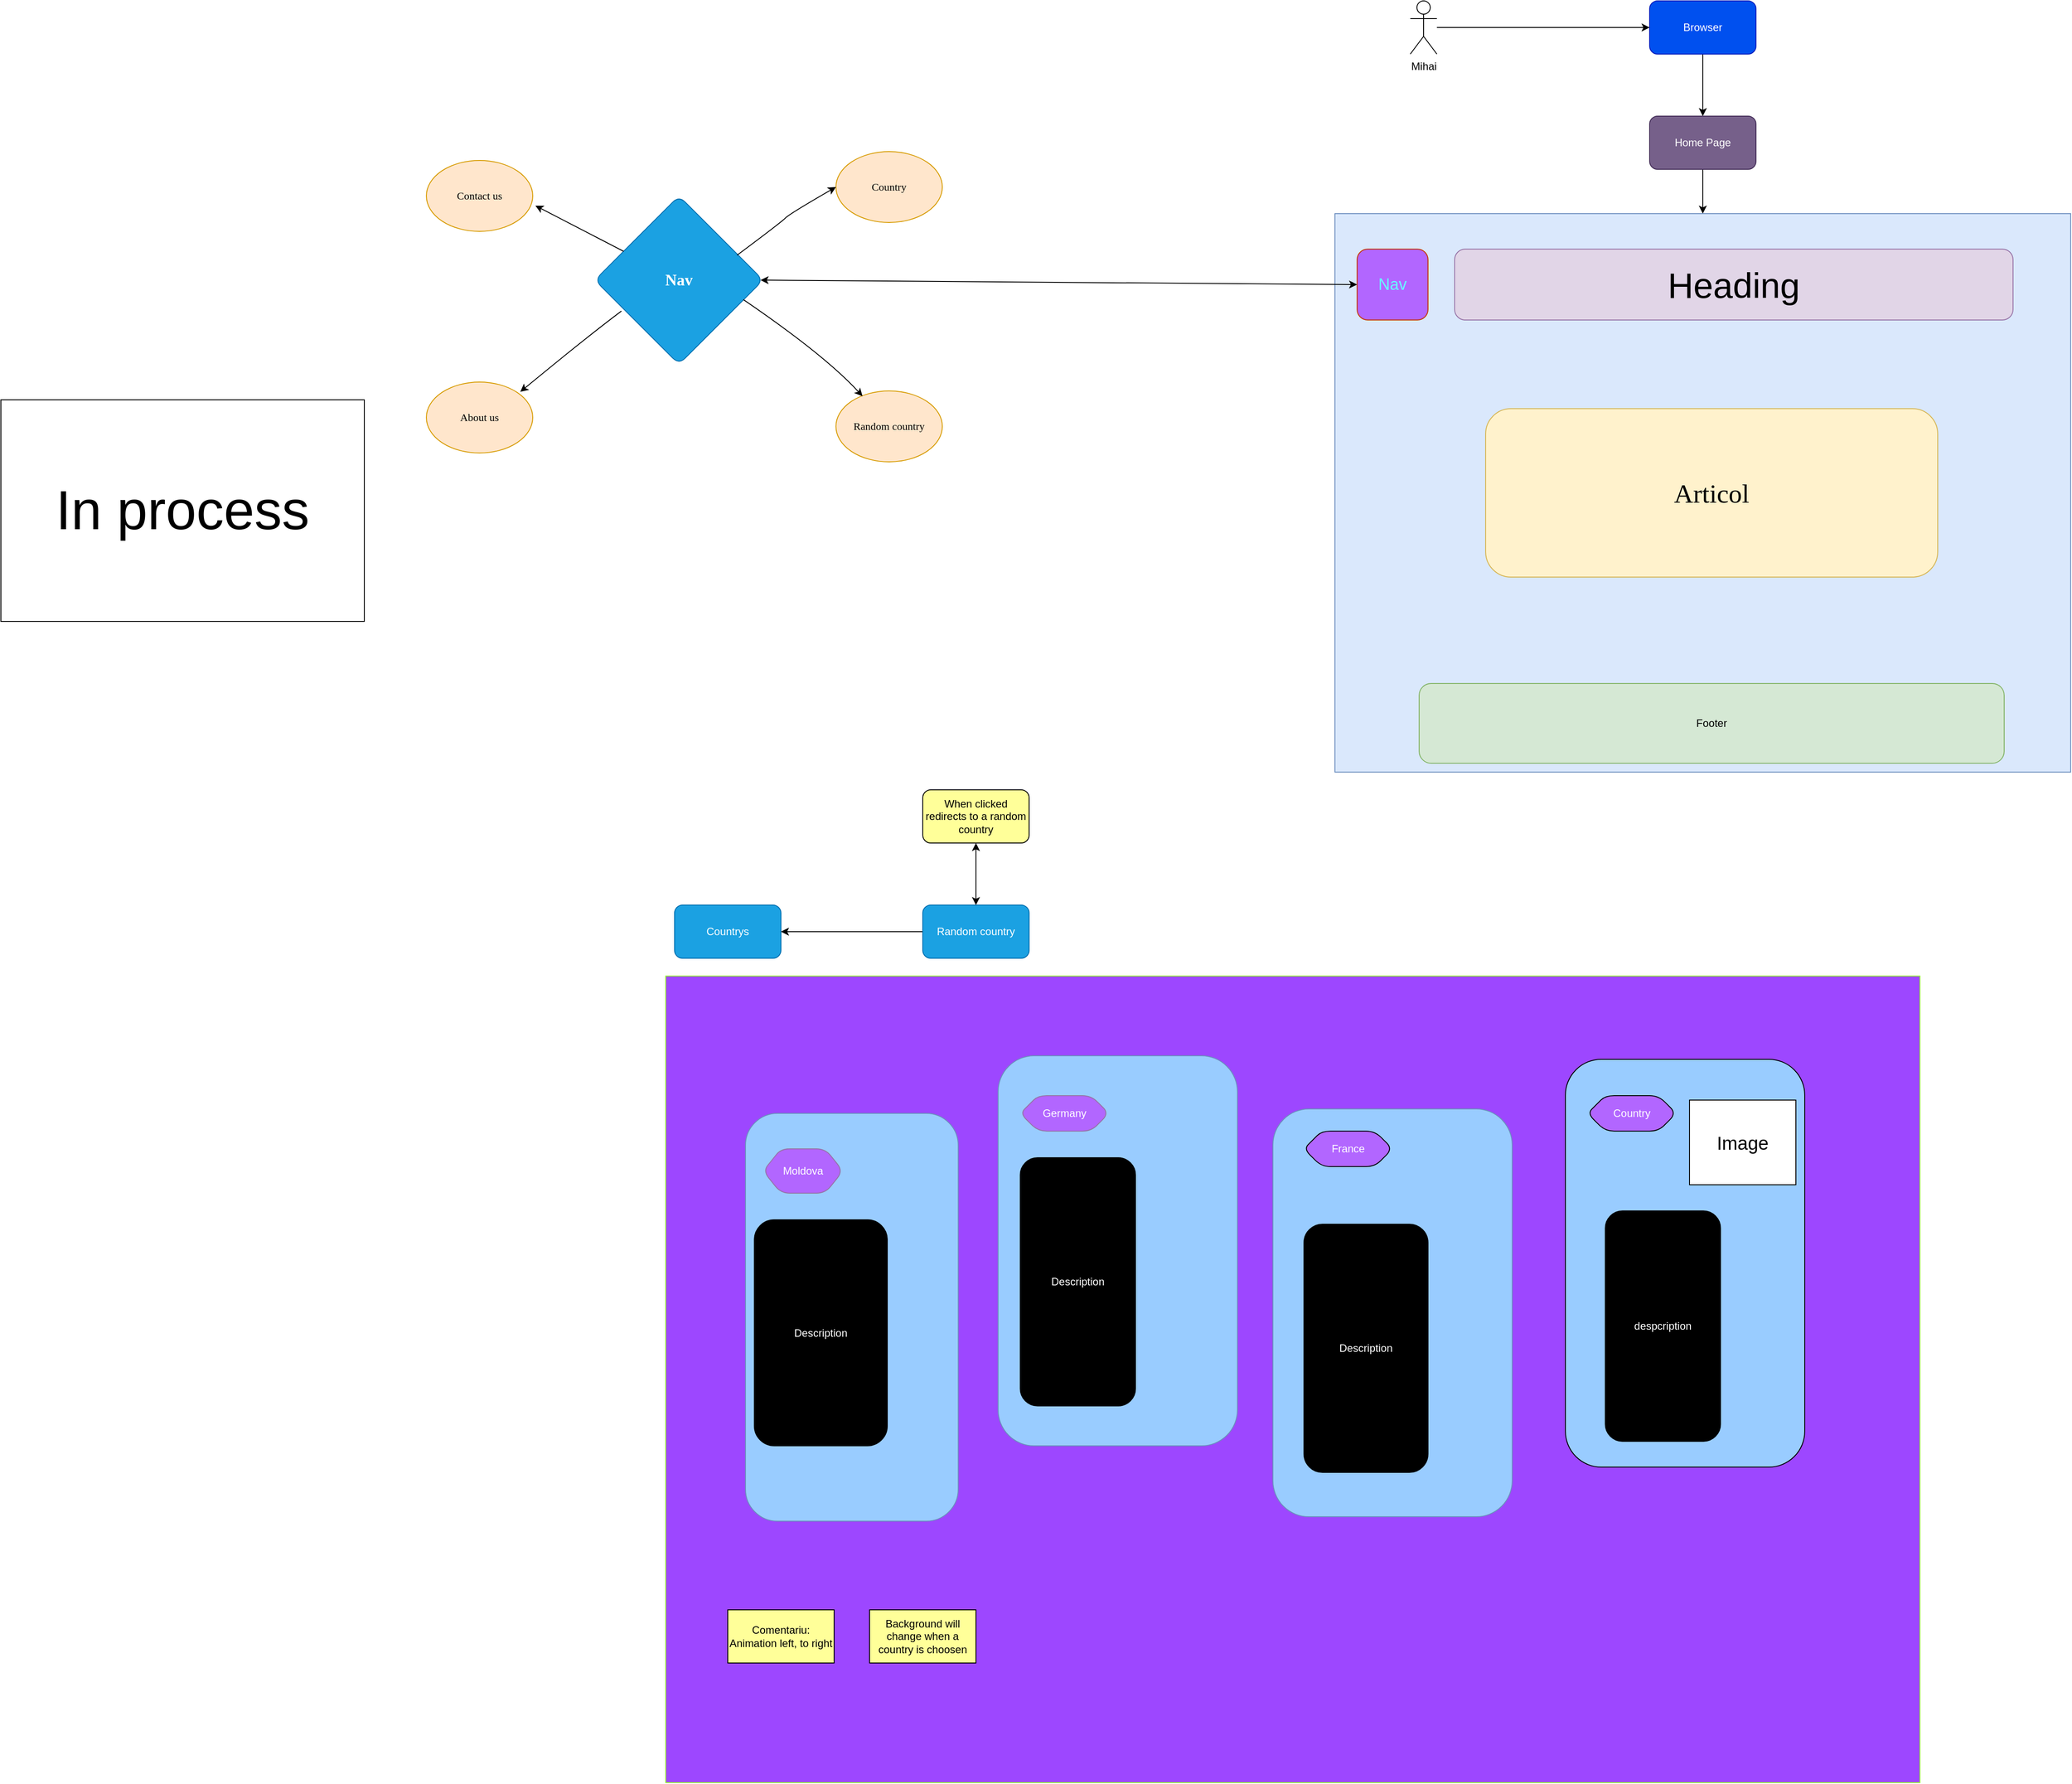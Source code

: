 <mxfile version="15.3.7" type="github">
  <diagram id="b1_00yB5uApa2LcKgeh4" name="Home page">
    <mxGraphModel dx="3904" dy="1148" grid="1" gridSize="10" guides="1" tooltips="1" connect="1" arrows="1" fold="1" page="1" pageScale="1" pageWidth="850" pageHeight="1100" math="0" shadow="0">
      <root>
        <mxCell id="0" />
        <mxCell id="1" parent="0" />
        <mxCell id="9qxW6SAQw-OEDm3y2XXn-19" value="" style="rounded=0;whiteSpace=wrap;html=1;fillColor=#9D47FF;strokeColor=#99FF33;" parent="1" vertex="1">
          <mxGeometry x="-870" y="1180" width="1415" height="910" as="geometry" />
        </mxCell>
        <mxCell id="4E_jJfNS61fkHT7GmWl9-1" style="edgeStyle=orthogonalEdgeStyle;curved=0;rounded=1;sketch=0;orthogonalLoop=1;jettySize=auto;html=1;" parent="1" source="4E_jJfNS61fkHT7GmWl9-2" target="4E_jJfNS61fkHT7GmWl9-4" edge="1">
          <mxGeometry relative="1" as="geometry" />
        </mxCell>
        <mxCell id="4E_jJfNS61fkHT7GmWl9-2" value="Mihai" style="shape=umlActor;verticalLabelPosition=bottom;verticalAlign=top;html=1;outlineConnect=0;" parent="1" vertex="1">
          <mxGeometry x="-30" y="80" width="30" height="60" as="geometry" />
        </mxCell>
        <mxCell id="4E_jJfNS61fkHT7GmWl9-3" style="edgeStyle=orthogonalEdgeStyle;curved=0;rounded=1;sketch=0;orthogonalLoop=1;jettySize=auto;html=1;exitX=0.5;exitY=1;exitDx=0;exitDy=0;" parent="1" source="4E_jJfNS61fkHT7GmWl9-4" target="4E_jJfNS61fkHT7GmWl9-9" edge="1">
          <mxGeometry relative="1" as="geometry" />
        </mxCell>
        <mxCell id="4E_jJfNS61fkHT7GmWl9-4" value="Browser" style="rounded=1;whiteSpace=wrap;html=1;sketch=0;fillColor=#0050ef;strokeColor=#001DBC;fontColor=#ffffff;" parent="1" vertex="1">
          <mxGeometry x="240" y="80" width="120" height="60" as="geometry" />
        </mxCell>
        <mxCell id="eIElJq9YTfqZ1it8b-7e-12" style="edgeStyle=orthogonalEdgeStyle;rounded=0;orthogonalLoop=1;jettySize=auto;html=1;entryX=0.5;entryY=0;entryDx=0;entryDy=0;fontColor=#66FFFF;" parent="1" source="4E_jJfNS61fkHT7GmWl9-9" target="eIElJq9YTfqZ1it8b-7e-3" edge="1">
          <mxGeometry relative="1" as="geometry" />
        </mxCell>
        <mxCell id="4E_jJfNS61fkHT7GmWl9-9" value="Home Page" style="rounded=1;whiteSpace=wrap;html=1;sketch=0;fillColor=#76608a;strokeColor=#432D57;fontColor=#ffffff;" parent="1" vertex="1">
          <mxGeometry x="240" y="210" width="120" height="60" as="geometry" />
        </mxCell>
        <mxCell id="4E_jJfNS61fkHT7GmWl9-14" value="Countrys" style="rounded=1;whiteSpace=wrap;html=1;sketch=0;fillColor=#1ba1e2;strokeColor=#006EAF;fontColor=#ffffff;" parent="1" vertex="1">
          <mxGeometry x="-860" y="1100" width="120" height="60" as="geometry" />
        </mxCell>
        <mxCell id="eIElJq9YTfqZ1it8b-7e-2" style="edgeStyle=orthogonalEdgeStyle;rounded=0;orthogonalLoop=1;jettySize=auto;html=1;fontColor=#FFFFFF;entryX=1;entryY=0.5;entryDx=0;entryDy=0;" parent="1" source="4E_jJfNS61fkHT7GmWl9-15" target="4E_jJfNS61fkHT7GmWl9-14" edge="1">
          <mxGeometry relative="1" as="geometry">
            <mxPoint x="-425" y="1122.857" as="targetPoint" />
            <Array as="points">
              <mxPoint x="-610" y="1130" />
              <mxPoint x="-610" y="1130" />
            </Array>
          </mxGeometry>
        </mxCell>
        <mxCell id="4E_jJfNS61fkHT7GmWl9-15" value="Random country" style="rounded=1;whiteSpace=wrap;html=1;sketch=0;fillColor=#1ba1e2;strokeColor=#006EAF;fontColor=#ffffff;" parent="1" vertex="1">
          <mxGeometry x="-580" y="1100" width="120" height="60" as="geometry" />
        </mxCell>
        <mxCell id="9qxW6SAQw-OEDm3y2XXn-1" value="" style="rounded=1;whiteSpace=wrap;html=1;sketch=0;rotation=-90;fillColor=#99CCFF;strokeColor=#6c8ebf;" parent="1" vertex="1">
          <mxGeometry x="-890" y="1445" width="460" height="240" as="geometry" />
        </mxCell>
        <mxCell id="9qxW6SAQw-OEDm3y2XXn-2" value="" style="rounded=1;whiteSpace=wrap;html=1;sketch=0;rotation=90;fillColor=#99CCFF;strokeColor=#6c8ebf;" parent="1" vertex="1">
          <mxGeometry x="-580" y="1355" width="440" height="270" as="geometry" />
        </mxCell>
        <mxCell id="9qxW6SAQw-OEDm3y2XXn-3" value="Comentariu: Animation left, to right" style="rounded=0;whiteSpace=wrap;html=1;sketch=0;fillColor=#FFFF99;" parent="1" vertex="1">
          <mxGeometry x="-800" y="1895" width="120" height="60" as="geometry" />
        </mxCell>
        <mxCell id="9qxW6SAQw-OEDm3y2XXn-4" value="Moldova" style="shape=hexagon;perimeter=hexagonPerimeter2;whiteSpace=wrap;html=1;fixedSize=1;rounded=1;sketch=0;fillColor=#B266FF;strokeColor=#9673a6;fontColor=#FFFFFF;" parent="1" vertex="1">
          <mxGeometry x="-760" y="1375" width="90" height="50" as="geometry" />
        </mxCell>
        <mxCell id="9qxW6SAQw-OEDm3y2XXn-5" value="Germany" style="shape=hexagon;perimeter=hexagonPerimeter2;whiteSpace=wrap;html=1;fixedSize=1;rounded=1;sketch=0;fillColor=#B266FF;strokeColor=#9673a6;fontColor=#FFFFFF;" parent="1" vertex="1">
          <mxGeometry x="-470" y="1315" width="100" height="40" as="geometry" />
        </mxCell>
        <mxCell id="9qxW6SAQw-OEDm3y2XXn-6" value="Description" style="rounded=1;whiteSpace=wrap;html=1;sketch=0;fontColor=#FFFFFF;fillColor=#000000;" parent="1" vertex="1">
          <mxGeometry x="-470" y="1385" width="130" height="280" as="geometry" />
        </mxCell>
        <mxCell id="9qxW6SAQw-OEDm3y2XXn-8" value="" style="rounded=1;whiteSpace=wrap;html=1;sketch=0;rotation=90;fillColor=#99CCFF;strokeColor=#6c8ebf;" parent="1" vertex="1">
          <mxGeometry x="-280" y="1425" width="460" height="270" as="geometry" />
        </mxCell>
        <mxCell id="9qxW6SAQw-OEDm3y2XXn-9" value="France" style="shape=hexagon;perimeter=hexagonPerimeter2;whiteSpace=wrap;html=1;fixedSize=1;rounded=1;sketch=0;fillColor=#B266FF;fontColor=#FFFFFF;" parent="1" vertex="1">
          <mxGeometry x="-150" y="1355" width="100" height="40" as="geometry" />
        </mxCell>
        <mxCell id="9qxW6SAQw-OEDm3y2XXn-10" value="Description" style="rounded=1;whiteSpace=wrap;html=1;sketch=0;fillColor=#000000;fontColor=#FFFFFF;" parent="1" vertex="1">
          <mxGeometry x="-150" y="1460" width="140" height="280" as="geometry" />
        </mxCell>
        <mxCell id="9qxW6SAQw-OEDm3y2XXn-11" value="" style="shape=image;imageAspect=0;aspect=fixed;verticalLabelPosition=bottom;verticalAlign=top;rounded=0;sketch=0;image=https://i.redd.it/42k3is7jc9201.png;" parent="1" vertex="1">
          <mxGeometry x="-650" y="1364.5" width="92.07" height="71" as="geometry" />
        </mxCell>
        <mxCell id="9qxW6SAQw-OEDm3y2XXn-12" value="Description" style="rounded=1;whiteSpace=wrap;html=1;sketch=0;shadow=0;glass=0;fillColor=#000000;fontColor=#FFFFFF;" parent="1" vertex="1">
          <mxGeometry x="-770" y="1455" width="150" height="255" as="geometry" />
        </mxCell>
        <mxCell id="9qxW6SAQw-OEDm3y2XXn-13" value="" style="shape=image;imageAspect=0;aspect=fixed;verticalLabelPosition=bottom;verticalAlign=top;rounded=0;sketch=0;image=https://image.spreadshirtmedia.net/image-server/v1/compositions/T15A10PA13PT1X1Y1D120970555FS1363/views/1,width=650,height=650,appearanceId=10/its-a-german-nationball-aka-countryball-or-polandball-with-beer-uend-bratwurst.jpg;" parent="1" vertex="1">
          <mxGeometry x="-330" y="1290" width="90" height="90" as="geometry" />
        </mxCell>
        <mxCell id="9qxW6SAQw-OEDm3y2XXn-14" value="" style="shape=image;imageAspect=0;aspect=fixed;verticalLabelPosition=bottom;verticalAlign=top;rounded=0;sketch=0;image=https://www.kindpng.com/picc/m/707-7075287_france-png-countryball-france-transparent-png.png;" parent="1" vertex="1">
          <mxGeometry x="-40" y="1369" width="111.01" height="76" as="geometry" />
        </mxCell>
        <mxCell id="9qxW6SAQw-OEDm3y2XXn-15" value="" style="rounded=1;whiteSpace=wrap;html=1;sketch=0;rotation=90;fillColor=#99CCFF;" parent="1" vertex="1">
          <mxGeometry x="50" y="1369" width="460" height="270" as="geometry" />
        </mxCell>
        <mxCell id="9qxW6SAQw-OEDm3y2XXn-16" value="Country" style="shape=hexagon;perimeter=hexagonPerimeter2;whiteSpace=wrap;html=1;fixedSize=1;rounded=1;sketch=0;fontColor=#FFFFFF;fillColor=#B266FF;" parent="1" vertex="1">
          <mxGeometry x="170" y="1315" width="100" height="40" as="geometry" />
        </mxCell>
        <mxCell id="9qxW6SAQw-OEDm3y2XXn-17" value="Background will change when a country is choosen" style="rounded=0;whiteSpace=wrap;html=1;fillColor=#FFFF99;strokeColor=#000000;" parent="1" vertex="1">
          <mxGeometry x="-640" y="1895" width="120" height="60" as="geometry" />
        </mxCell>
        <mxCell id="9qxW6SAQw-OEDm3y2XXn-18" value="despcription" style="rounded=1;whiteSpace=wrap;html=1;rotation=0;fillColor=#000000;fontColor=#FFFFFF;" parent="1" vertex="1">
          <mxGeometry x="190" y="1445" width="130" height="260" as="geometry" />
        </mxCell>
        <mxCell id="9qxW6SAQw-OEDm3y2XXn-21" value="When clicked redirects to a random country" style="rounded=1;whiteSpace=wrap;html=1;fillColor=#FFFF99;" parent="1" vertex="1">
          <mxGeometry x="-580" y="970" width="120" height="60" as="geometry" />
        </mxCell>
        <mxCell id="9qxW6SAQw-OEDm3y2XXn-23" value="&lt;font style=&quot;font-size: 21px&quot;&gt;&lt;br&gt;Image&lt;br&gt;&lt;br&gt;&lt;/font&gt;" style="rounded=0;whiteSpace=wrap;html=1;" parent="1" vertex="1">
          <mxGeometry x="285" y="1320" width="120" height="95.5" as="geometry" />
        </mxCell>
        <mxCell id="eIElJq9YTfqZ1it8b-7e-3" value="" style="rounded=0;whiteSpace=wrap;html=1;strokeColor=#6c8ebf;fillColor=#dae8fc;" parent="1" vertex="1">
          <mxGeometry x="-115" y="320" width="830" height="630" as="geometry" />
        </mxCell>
        <mxCell id="eIElJq9YTfqZ1it8b-7e-4" value="&lt;font style=&quot;font-size: 40px&quot;&gt;Heading&lt;/font&gt;" style="rounded=1;whiteSpace=wrap;html=1;strokeColor=#9673a6;fillColor=#e1d5e7;" parent="1" vertex="1">
          <mxGeometry x="20" y="360" width="630" height="80" as="geometry" />
        </mxCell>
        <mxCell id="eIElJq9YTfqZ1it8b-7e-9" value="Footer" style="rounded=1;whiteSpace=wrap;html=1;strokeColor=#82b366;fillColor=#d5e8d4;" parent="1" vertex="1">
          <mxGeometry x="-20" y="850" width="660" height="90" as="geometry" />
        </mxCell>
        <mxCell id="eIElJq9YTfqZ1it8b-7e-11" value="&lt;font style=&quot;font-size: 18px&quot;&gt;Nav&lt;/font&gt;" style="whiteSpace=wrap;html=1;aspect=fixed;rounded=1;fontColor=#66FFFF;strokeColor=#C73500;fillColor=#B266FF;" parent="1" vertex="1">
          <mxGeometry x="-90" y="360" width="80" height="80" as="geometry" />
        </mxCell>
        <mxCell id="eIElJq9YTfqZ1it8b-7e-13" value="" style="endArrow=classic;startArrow=classic;html=1;fontColor=#66FFFF;exitX=0.5;exitY=0;exitDx=0;exitDy=0;entryX=0.5;entryY=1;entryDx=0;entryDy=0;" parent="1" source="4E_jJfNS61fkHT7GmWl9-15" target="9qxW6SAQw-OEDm3y2XXn-21" edge="1">
          <mxGeometry width="50" height="50" relative="1" as="geometry">
            <mxPoint x="-480" y="1070" as="sourcePoint" />
            <mxPoint x="-430" y="1020" as="targetPoint" />
          </mxGeometry>
        </mxCell>
        <mxCell id="eIElJq9YTfqZ1it8b-7e-14" value="&lt;font style=&quot;font-size: 18px&quot;&gt;&lt;b&gt;Nav&lt;/b&gt;&lt;/font&gt;" style="rhombus;whiteSpace=wrap;html=1;rounded=1;fontColor=#ffffff;strokeColor=#006EAF;fillColor=#1ba1e2;fontFamily=Verdana;" parent="1" vertex="1">
          <mxGeometry x="-950" y="300" width="190" height="190" as="geometry" />
        </mxCell>
        <mxCell id="eIElJq9YTfqZ1it8b-7e-15" value="Contact us" style="ellipse;whiteSpace=wrap;html=1;rounded=1;fontFamily=Verdana;fillColor=#ffe6cc;strokeColor=#d79b00;" parent="1" vertex="1">
          <mxGeometry x="-1140" y="260" width="120" height="80" as="geometry" />
        </mxCell>
        <mxCell id="eIElJq9YTfqZ1it8b-7e-16" value="Country" style="ellipse;whiteSpace=wrap;html=1;rounded=1;fontFamily=Verdana;fillColor=#ffe6cc;strokeColor=#d79b00;" parent="1" vertex="1">
          <mxGeometry x="-677.93" y="250" width="120" height="80" as="geometry" />
        </mxCell>
        <mxCell id="eIElJq9YTfqZ1it8b-7e-17" value="About us" style="ellipse;whiteSpace=wrap;html=1;rounded=1;fontFamily=Verdana;fillColor=#ffe6cc;strokeColor=#d79b00;" parent="1" vertex="1">
          <mxGeometry x="-1140" y="510" width="120" height="80" as="geometry" />
        </mxCell>
        <mxCell id="eIElJq9YTfqZ1it8b-7e-18" value="Random country" style="ellipse;whiteSpace=wrap;html=1;rounded=1;fontFamily=Verdana;fillColor=#ffe6cc;strokeColor=#d79b00;" parent="1" vertex="1">
          <mxGeometry x="-677.93" y="520" width="120" height="80" as="geometry" />
        </mxCell>
        <mxCell id="eIElJq9YTfqZ1it8b-7e-19" value="Articol" style="rounded=1;whiteSpace=wrap;html=1;fontFamily=Verdana;fontSize=30;fillColor=#fff2cc;strokeColor=#d6b656;" parent="1" vertex="1">
          <mxGeometry x="55" y="540" width="510" height="190" as="geometry" />
        </mxCell>
        <mxCell id="eIElJq9YTfqZ1it8b-7e-23" value="" style="curved=1;endArrow=classic;html=1;fontFamily=Verdana;fontSize=30;fontColor=#66B2FF;entryX=0;entryY=0.5;entryDx=0;entryDy=0;exitX=0.845;exitY=0.352;exitDx=0;exitDy=0;exitPerimeter=0;" parent="1" source="eIElJq9YTfqZ1it8b-7e-14" target="eIElJq9YTfqZ1it8b-7e-16" edge="1">
          <mxGeometry width="50" height="50" relative="1" as="geometry">
            <mxPoint x="-760" y="450" as="sourcePoint" />
            <mxPoint x="-710" y="400" as="targetPoint" />
            <Array as="points">
              <mxPoint x="-740" y="330" />
              <mxPoint x="-730" y="320" />
            </Array>
          </mxGeometry>
        </mxCell>
        <mxCell id="eIElJq9YTfqZ1it8b-7e-24" value="" style="curved=1;endArrow=classic;html=1;fontFamily=Verdana;fontSize=30;fontColor=#66B2FF;entryX=0.25;entryY=0.075;entryDx=0;entryDy=0;entryPerimeter=0;exitX=0.883;exitY=0.616;exitDx=0;exitDy=0;exitPerimeter=0;" parent="1" source="eIElJq9YTfqZ1it8b-7e-14" target="eIElJq9YTfqZ1it8b-7e-18" edge="1">
          <mxGeometry width="50" height="50" relative="1" as="geometry">
            <mxPoint x="-760" y="450" as="sourcePoint" />
            <mxPoint x="-710" y="400" as="targetPoint" />
            <Array as="points">
              <mxPoint x="-690" y="480" />
            </Array>
          </mxGeometry>
        </mxCell>
        <mxCell id="eIElJq9YTfqZ1it8b-7e-27" value="" style="curved=1;endArrow=classic;html=1;fontFamily=Verdana;fontSize=30;fontColor=#66B2FF;entryX=0.883;entryY=0.138;entryDx=0;entryDy=0;entryPerimeter=0;exitX=0.158;exitY=0.684;exitDx=0;exitDy=0;exitPerimeter=0;" parent="1" source="eIElJq9YTfqZ1it8b-7e-14" target="eIElJq9YTfqZ1it8b-7e-17" edge="1">
          <mxGeometry width="50" height="50" relative="1" as="geometry">
            <mxPoint x="-840" y="450" as="sourcePoint" />
            <mxPoint x="-990" y="510" as="targetPoint" />
            <Array as="points">
              <mxPoint x="-960" y="460" />
            </Array>
          </mxGeometry>
        </mxCell>
        <mxCell id="eIElJq9YTfqZ1it8b-7e-28" value="" style="curved=1;endArrow=classic;html=1;fontFamily=Verdana;fontSize=30;fontColor=#66B2FF;entryX=1.025;entryY=0.638;entryDx=0;entryDy=0;entryPerimeter=0;" parent="1" source="eIElJq9YTfqZ1it8b-7e-14" target="eIElJq9YTfqZ1it8b-7e-15" edge="1">
          <mxGeometry width="50" height="50" relative="1" as="geometry">
            <mxPoint x="-830" y="440" as="sourcePoint" />
            <mxPoint x="-990" y="320" as="targetPoint" />
            <Array as="points">
              <mxPoint x="-980" y="330" />
            </Array>
          </mxGeometry>
        </mxCell>
        <mxCell id="eIElJq9YTfqZ1it8b-7e-29" value="" style="endArrow=classic;startArrow=classic;html=1;fontFamily=Verdana;fontSize=30;fontColor=#66B2FF;entryX=0;entryY=0.5;entryDx=0;entryDy=0;" parent="1" target="eIElJq9YTfqZ1it8b-7e-11" edge="1">
          <mxGeometry width="50" height="50" relative="1" as="geometry">
            <mxPoint x="-763" y="395" as="sourcePoint" />
            <mxPoint x="-280" y="530" as="targetPoint" />
          </mxGeometry>
        </mxCell>
        <mxCell id="tRwrbEPMWkux7kKfRON0-2" value="&lt;font style=&quot;font-size: 62px&quot;&gt;In process&lt;/font&gt;" style="rounded=0;whiteSpace=wrap;html=1;" vertex="1" parent="1">
          <mxGeometry x="-1620" y="530" width="410" height="250" as="geometry" />
        </mxCell>
      </root>
    </mxGraphModel>
  </diagram>
</mxfile>
